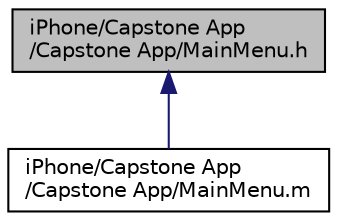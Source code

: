 digraph "iPhone/Capstone App/Capstone App/MainMenu.h"
{
  edge [fontname="Helvetica",fontsize="10",labelfontname="Helvetica",labelfontsize="10"];
  node [fontname="Helvetica",fontsize="10",shape=record];
  Node1 [label="iPhone/Capstone App\l/Capstone App/MainMenu.h",height=0.2,width=0.4,color="black", fillcolor="grey75", style="filled" fontcolor="black"];
  Node1 -> Node2 [dir="back",color="midnightblue",fontsize="10",style="solid"];
  Node2 [label="iPhone/Capstone App\l/Capstone App/MainMenu.m",height=0.2,width=0.4,color="black", fillcolor="white", style="filled",URL="$_main_menu_8m.html"];
}
